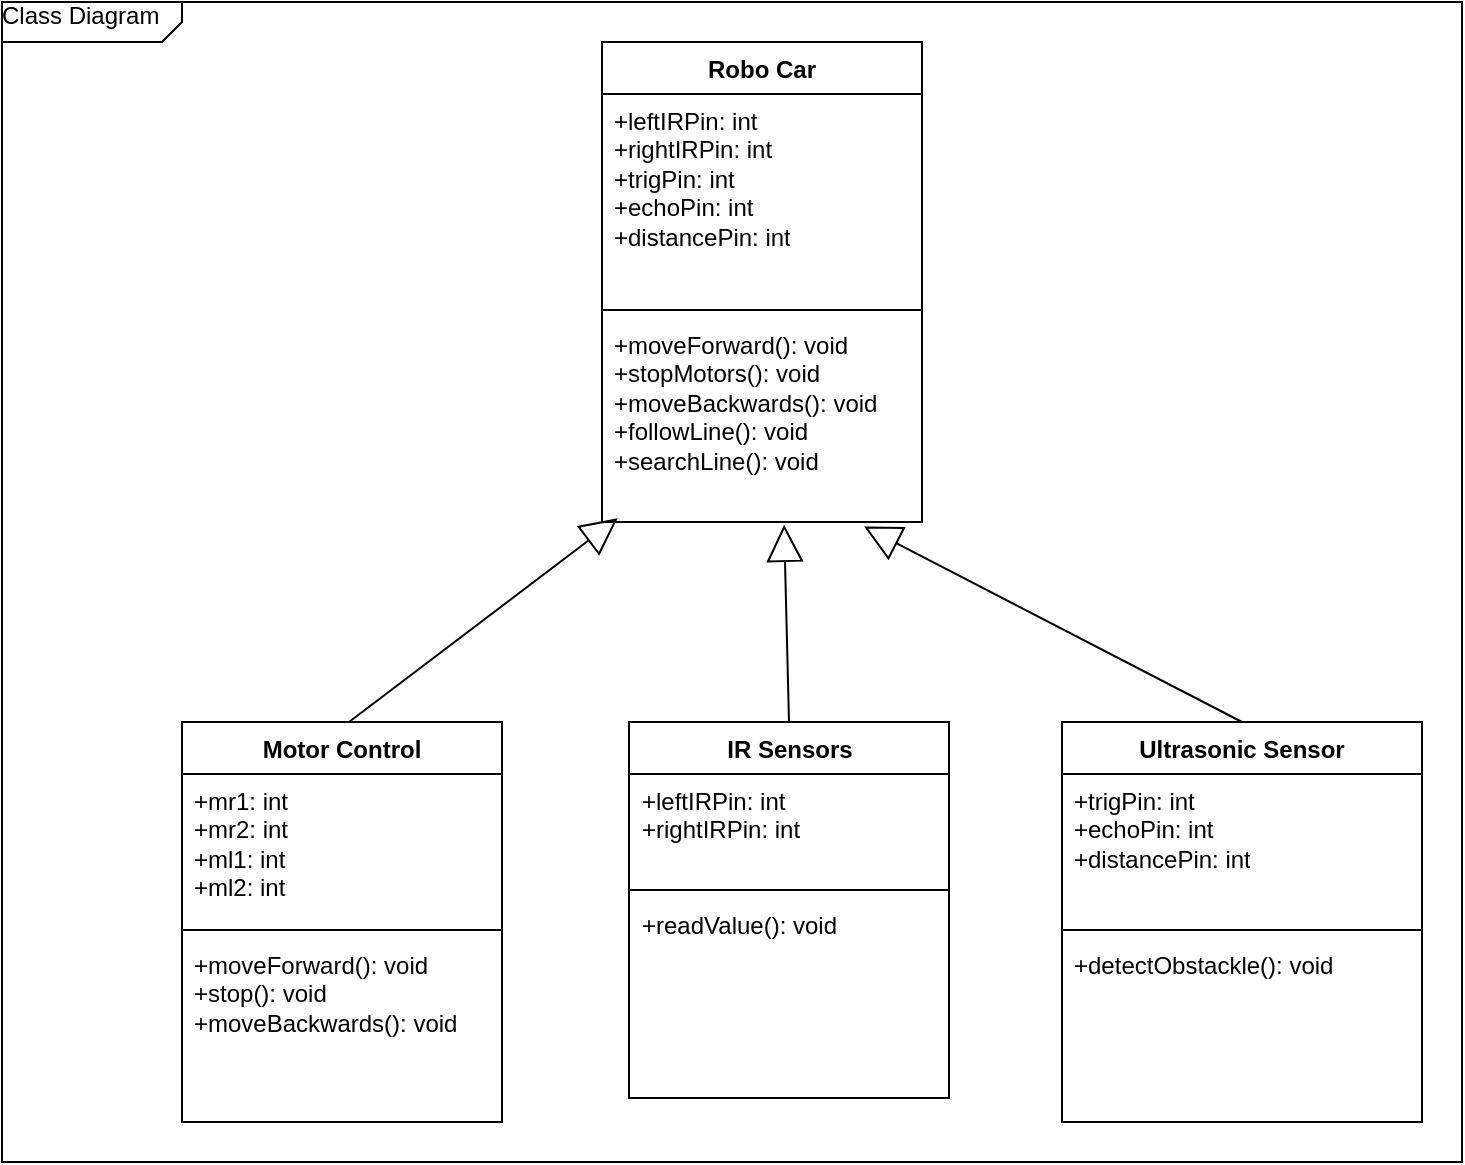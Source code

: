 <mxfile version="26.2.14">
  <diagram name="Seite-1" id="XS_rEo0GqfYoRquhPw0B">
    <mxGraphModel dx="1042" dy="2908" grid="1" gridSize="10" guides="1" tooltips="1" connect="1" arrows="1" fold="1" page="1" pageScale="1" pageWidth="827" pageHeight="1169" math="0" shadow="0">
      <root>
        <mxCell id="0" />
        <mxCell id="1" parent="0" />
        <mxCell id="YSlwHcMUuwkXeEXKE5cl-5" value="Class Diagram" style="html=1;shape=mxgraph.sysml.package;xSize=90;align=left;spacingLeft=10;overflow=fill;recursiveResize=0;" vertex="1" parent="1">
          <mxGeometry x="20" y="-2260" width="730" height="580" as="geometry" />
        </mxCell>
        <mxCell id="YSlwHcMUuwkXeEXKE5cl-9" value="Robo Car" style="swimlane;fontStyle=1;align=center;verticalAlign=top;childLayout=stackLayout;horizontal=1;startSize=26;horizontalStack=0;resizeParent=1;resizeParentMax=0;resizeLast=0;collapsible=1;marginBottom=0;whiteSpace=wrap;html=1;" vertex="1" parent="1">
          <mxGeometry x="320" y="-2240" width="160" height="240" as="geometry" />
        </mxCell>
        <mxCell id="YSlwHcMUuwkXeEXKE5cl-10" value="+leftIRPin: int&lt;div&gt;+rightIRPin: int&lt;/div&gt;&lt;div&gt;+trigPin: int&lt;/div&gt;&lt;div&gt;+echoPin: int&lt;/div&gt;&lt;div&gt;+distancePin: int&lt;/div&gt;" style="text;strokeColor=none;fillColor=none;align=left;verticalAlign=top;spacingLeft=4;spacingRight=4;overflow=hidden;rotatable=0;points=[[0,0.5],[1,0.5]];portConstraint=eastwest;whiteSpace=wrap;html=1;" vertex="1" parent="YSlwHcMUuwkXeEXKE5cl-9">
          <mxGeometry y="26" width="160" height="104" as="geometry" />
        </mxCell>
        <mxCell id="YSlwHcMUuwkXeEXKE5cl-11" value="" style="line;strokeWidth=1;fillColor=none;align=left;verticalAlign=middle;spacingTop=-1;spacingLeft=3;spacingRight=3;rotatable=0;labelPosition=right;points=[];portConstraint=eastwest;strokeColor=inherit;" vertex="1" parent="YSlwHcMUuwkXeEXKE5cl-9">
          <mxGeometry y="130" width="160" height="8" as="geometry" />
        </mxCell>
        <mxCell id="YSlwHcMUuwkXeEXKE5cl-12" value="+moveForward(): void&lt;div&gt;+stopMotors(): void&lt;/div&gt;&lt;div&gt;+moveBackwards(): void&lt;/div&gt;&lt;div&gt;+followLine(): void&lt;/div&gt;&lt;div&gt;+searchLine(): void&lt;/div&gt;" style="text;strokeColor=none;fillColor=none;align=left;verticalAlign=top;spacingLeft=4;spacingRight=4;overflow=hidden;rotatable=0;points=[[0,0.5],[1,0.5]];portConstraint=eastwest;whiteSpace=wrap;html=1;" vertex="1" parent="YSlwHcMUuwkXeEXKE5cl-9">
          <mxGeometry y="138" width="160" height="102" as="geometry" />
        </mxCell>
        <mxCell id="YSlwHcMUuwkXeEXKE5cl-13" value="Motor Control" style="swimlane;fontStyle=1;align=center;verticalAlign=top;childLayout=stackLayout;horizontal=1;startSize=26;horizontalStack=0;resizeParent=1;resizeParentMax=0;resizeLast=0;collapsible=1;marginBottom=0;whiteSpace=wrap;html=1;" vertex="1" parent="1">
          <mxGeometry x="110" y="-1900" width="160" height="200" as="geometry" />
        </mxCell>
        <mxCell id="YSlwHcMUuwkXeEXKE5cl-14" value="+mr1: int&lt;div&gt;+mr2: int&lt;/div&gt;&lt;div&gt;+ml1: int&lt;/div&gt;&lt;div&gt;+ml2: int&lt;br&gt;&lt;div&gt;&lt;br&gt;&lt;/div&gt;&lt;/div&gt;" style="text;strokeColor=none;fillColor=none;align=left;verticalAlign=top;spacingLeft=4;spacingRight=4;overflow=hidden;rotatable=0;points=[[0,0.5],[1,0.5]];portConstraint=eastwest;whiteSpace=wrap;html=1;" vertex="1" parent="YSlwHcMUuwkXeEXKE5cl-13">
          <mxGeometry y="26" width="160" height="74" as="geometry" />
        </mxCell>
        <mxCell id="YSlwHcMUuwkXeEXKE5cl-15" value="" style="line;strokeWidth=1;fillColor=none;align=left;verticalAlign=middle;spacingTop=-1;spacingLeft=3;spacingRight=3;rotatable=0;labelPosition=right;points=[];portConstraint=eastwest;strokeColor=inherit;" vertex="1" parent="YSlwHcMUuwkXeEXKE5cl-13">
          <mxGeometry y="100" width="160" height="8" as="geometry" />
        </mxCell>
        <mxCell id="YSlwHcMUuwkXeEXKE5cl-16" value="&lt;div&gt;+moveForward(): void&lt;/div&gt;&lt;div&gt;+stop(): void&lt;/div&gt;&lt;div&gt;+moveBackwards(): void&lt;/div&gt;" style="text;strokeColor=none;fillColor=none;align=left;verticalAlign=top;spacingLeft=4;spacingRight=4;overflow=hidden;rotatable=0;points=[[0,0.5],[1,0.5]];portConstraint=eastwest;whiteSpace=wrap;html=1;" vertex="1" parent="YSlwHcMUuwkXeEXKE5cl-13">
          <mxGeometry y="108" width="160" height="92" as="geometry" />
        </mxCell>
        <mxCell id="YSlwHcMUuwkXeEXKE5cl-17" value="IR Sensors" style="swimlane;fontStyle=1;align=center;verticalAlign=top;childLayout=stackLayout;horizontal=1;startSize=26;horizontalStack=0;resizeParent=1;resizeParentMax=0;resizeLast=0;collapsible=1;marginBottom=0;whiteSpace=wrap;html=1;" vertex="1" parent="1">
          <mxGeometry x="333.5" y="-1900" width="160" height="188" as="geometry" />
        </mxCell>
        <mxCell id="YSlwHcMUuwkXeEXKE5cl-18" value="+leftIRPin: int&lt;div&gt;+rightIRPin: int&lt;/div&gt;" style="text;strokeColor=none;fillColor=none;align=left;verticalAlign=top;spacingLeft=4;spacingRight=4;overflow=hidden;rotatable=0;points=[[0,0.5],[1,0.5]];portConstraint=eastwest;whiteSpace=wrap;html=1;" vertex="1" parent="YSlwHcMUuwkXeEXKE5cl-17">
          <mxGeometry y="26" width="160" height="54" as="geometry" />
        </mxCell>
        <mxCell id="YSlwHcMUuwkXeEXKE5cl-19" value="" style="line;strokeWidth=1;fillColor=none;align=left;verticalAlign=middle;spacingTop=-1;spacingLeft=3;spacingRight=3;rotatable=0;labelPosition=right;points=[];portConstraint=eastwest;strokeColor=inherit;" vertex="1" parent="YSlwHcMUuwkXeEXKE5cl-17">
          <mxGeometry y="80" width="160" height="8" as="geometry" />
        </mxCell>
        <mxCell id="YSlwHcMUuwkXeEXKE5cl-20" value="+readValue(): void" style="text;strokeColor=none;fillColor=none;align=left;verticalAlign=top;spacingLeft=4;spacingRight=4;overflow=hidden;rotatable=0;points=[[0,0.5],[1,0.5]];portConstraint=eastwest;whiteSpace=wrap;html=1;" vertex="1" parent="YSlwHcMUuwkXeEXKE5cl-17">
          <mxGeometry y="88" width="160" height="100" as="geometry" />
        </mxCell>
        <mxCell id="YSlwHcMUuwkXeEXKE5cl-25" value="Ultrasonic Sensor" style="swimlane;fontStyle=1;align=center;verticalAlign=top;childLayout=stackLayout;horizontal=1;startSize=26;horizontalStack=0;resizeParent=1;resizeParentMax=0;resizeLast=0;collapsible=1;marginBottom=0;whiteSpace=wrap;html=1;" vertex="1" parent="1">
          <mxGeometry x="550" y="-1900" width="180" height="200" as="geometry" />
        </mxCell>
        <mxCell id="YSlwHcMUuwkXeEXKE5cl-26" value="+trigPin: int&lt;div&gt;+echoPin: int&lt;/div&gt;&lt;div&gt;+distancePin: int&lt;/div&gt;" style="text;strokeColor=none;fillColor=none;align=left;verticalAlign=top;spacingLeft=4;spacingRight=4;overflow=hidden;rotatable=0;points=[[0,0.5],[1,0.5]];portConstraint=eastwest;whiteSpace=wrap;html=1;" vertex="1" parent="YSlwHcMUuwkXeEXKE5cl-25">
          <mxGeometry y="26" width="180" height="74" as="geometry" />
        </mxCell>
        <mxCell id="YSlwHcMUuwkXeEXKE5cl-27" value="" style="line;strokeWidth=1;fillColor=none;align=left;verticalAlign=middle;spacingTop=-1;spacingLeft=3;spacingRight=3;rotatable=0;labelPosition=right;points=[];portConstraint=eastwest;strokeColor=inherit;" vertex="1" parent="YSlwHcMUuwkXeEXKE5cl-25">
          <mxGeometry y="100" width="180" height="8" as="geometry" />
        </mxCell>
        <mxCell id="YSlwHcMUuwkXeEXKE5cl-28" value="+detectObstackle(): void" style="text;strokeColor=none;fillColor=none;align=left;verticalAlign=top;spacingLeft=4;spacingRight=4;overflow=hidden;rotatable=0;points=[[0,0.5],[1,0.5]];portConstraint=eastwest;whiteSpace=wrap;html=1;" vertex="1" parent="YSlwHcMUuwkXeEXKE5cl-25">
          <mxGeometry y="108" width="180" height="92" as="geometry" />
        </mxCell>
        <mxCell id="YSlwHcMUuwkXeEXKE5cl-29" value="" style="endArrow=block;endSize=16;endFill=0;html=1;rounded=0;exitX=0.5;exitY=0;exitDx=0;exitDy=0;entryX=0.049;entryY=0.982;entryDx=0;entryDy=0;entryPerimeter=0;" edge="1" parent="1" target="YSlwHcMUuwkXeEXKE5cl-12">
          <mxGeometry width="160" relative="1" as="geometry">
            <mxPoint x="193.5" y="-1900" as="sourcePoint" />
            <mxPoint x="493.5" y="-1960" as="targetPoint" />
          </mxGeometry>
        </mxCell>
        <mxCell id="YSlwHcMUuwkXeEXKE5cl-30" value="" style="endArrow=block;endSize=16;endFill=0;html=1;rounded=0;exitX=0.5;exitY=0;exitDx=0;exitDy=0;entryX=0.569;entryY=1.014;entryDx=0;entryDy=0;entryPerimeter=0;" edge="1" parent="1" source="YSlwHcMUuwkXeEXKE5cl-17" target="YSlwHcMUuwkXeEXKE5cl-12">
          <mxGeometry width="160" relative="1" as="geometry">
            <mxPoint x="330" y="-1960" as="sourcePoint" />
            <mxPoint x="490" y="-1960" as="targetPoint" />
          </mxGeometry>
        </mxCell>
        <mxCell id="YSlwHcMUuwkXeEXKE5cl-31" value="" style="endArrow=block;endSize=16;endFill=0;html=1;rounded=0;exitX=0.5;exitY=0;exitDx=0;exitDy=0;entryX=0.819;entryY=1.022;entryDx=0;entryDy=0;entryPerimeter=0;" edge="1" parent="1" source="YSlwHcMUuwkXeEXKE5cl-25" target="YSlwHcMUuwkXeEXKE5cl-12">
          <mxGeometry width="160" relative="1" as="geometry">
            <mxPoint x="330" y="-1960" as="sourcePoint" />
            <mxPoint x="490" y="-1960" as="targetPoint" />
          </mxGeometry>
        </mxCell>
      </root>
    </mxGraphModel>
  </diagram>
</mxfile>
